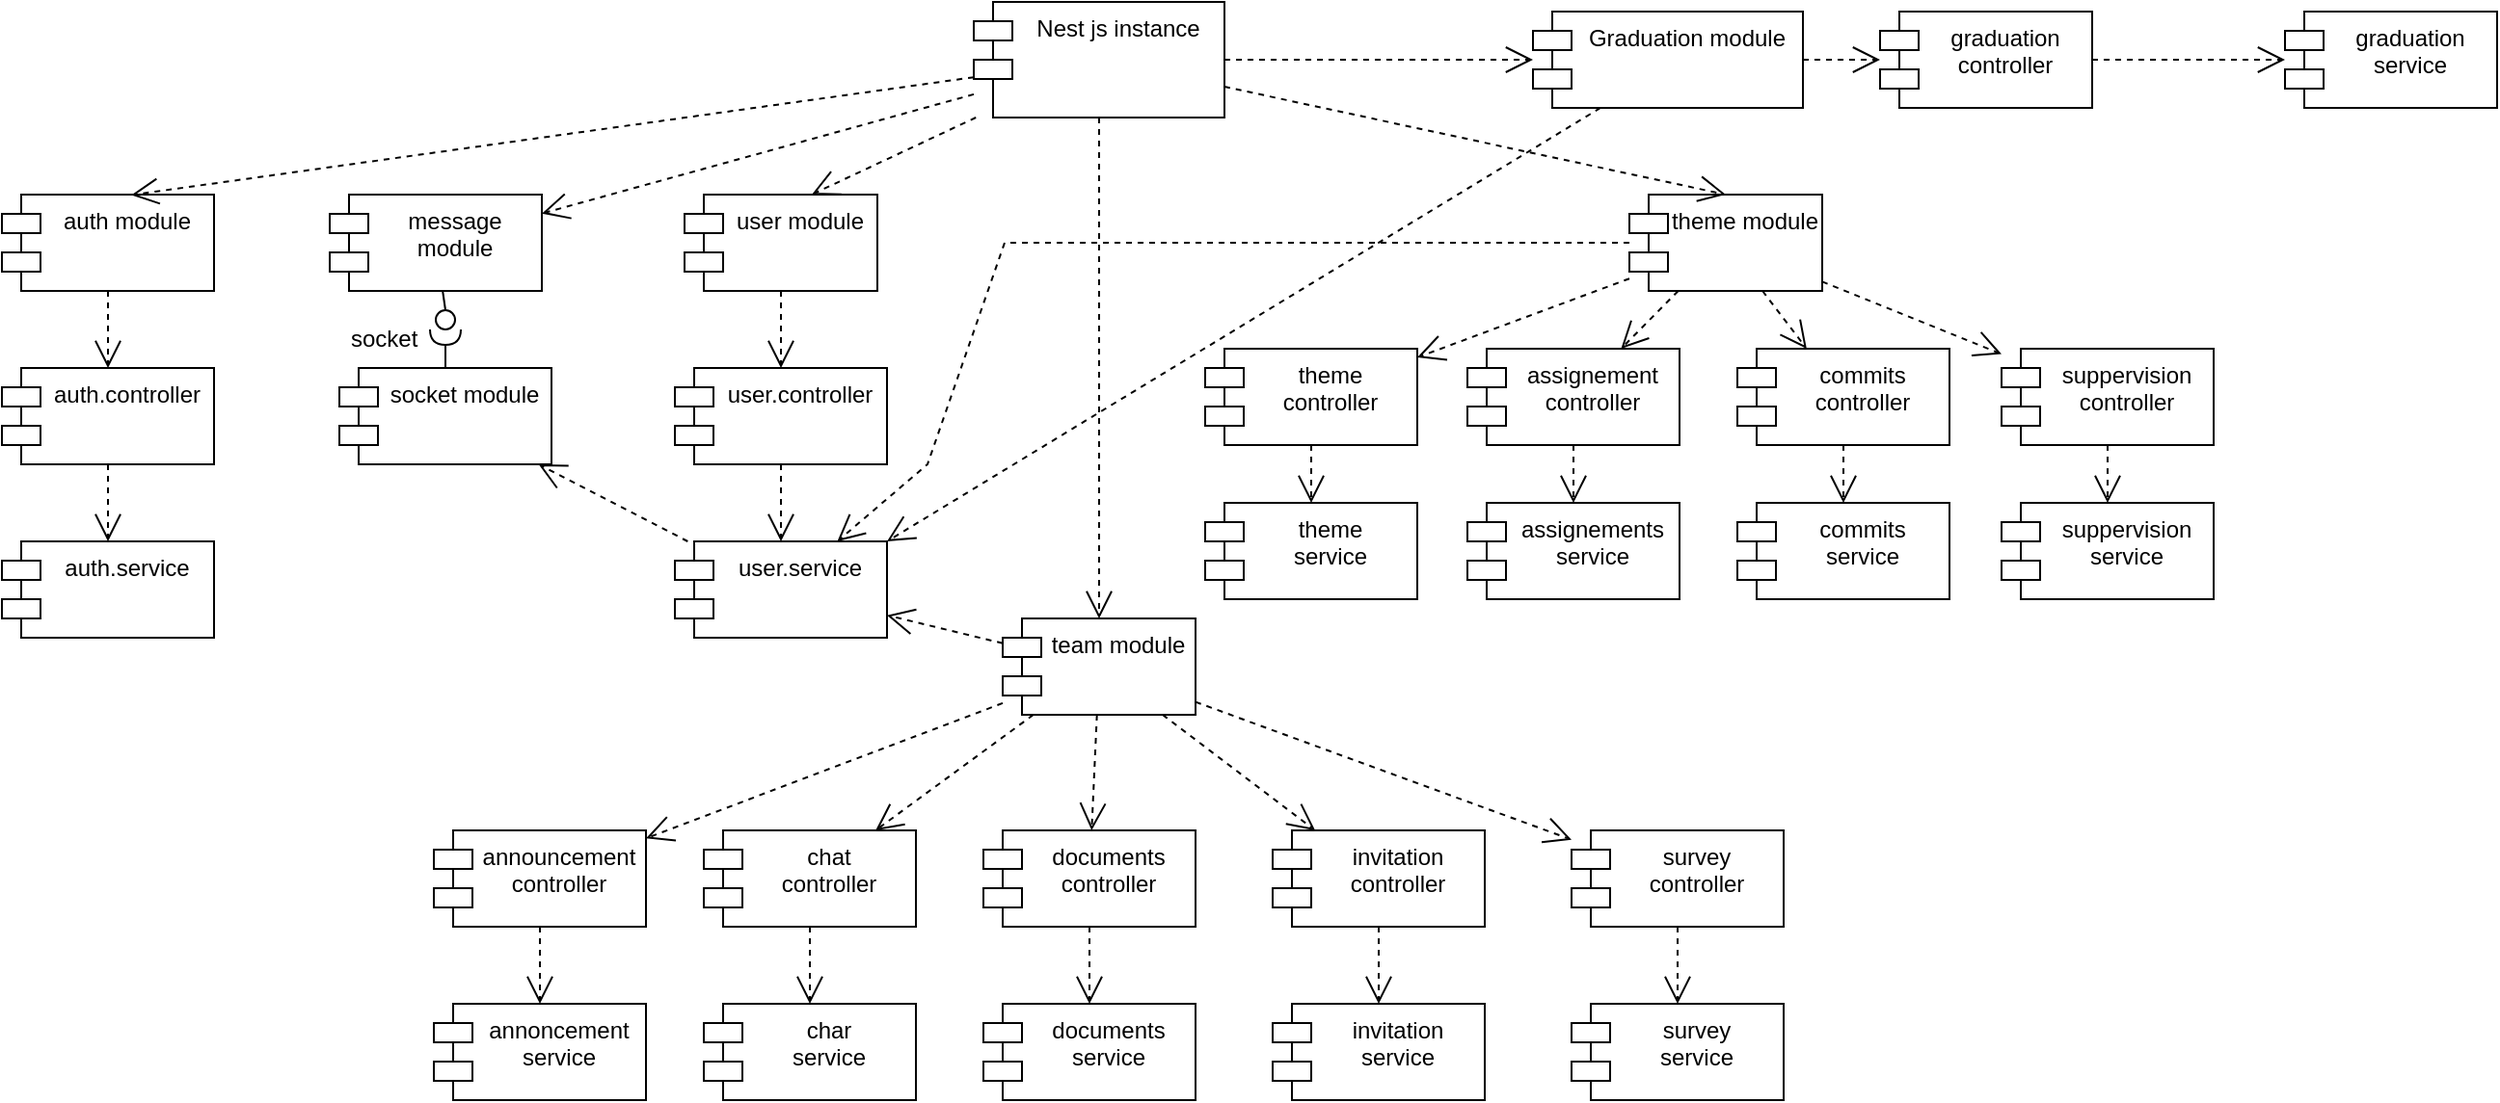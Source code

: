 <mxfile version="20.0.1" type="github">
  <diagram id="KCPJT09BC6WQCaVfzuAx" name="Page-1">
    <mxGraphModel dx="963" dy="575" grid="1" gridSize="10" guides="1" tooltips="1" connect="1" arrows="1" fold="1" page="1" pageScale="1" pageWidth="827" pageHeight="1169" math="0" shadow="0">
      <root>
        <mxCell id="0" />
        <mxCell id="1" parent="0" />
        <mxCell id="fu499ko-pC69XuI8R8Na-2" value="Nest js instance" style="shape=module;align=left;spacingLeft=20;align=center;verticalAlign=top;" vertex="1" parent="1">
          <mxGeometry x="724" y="20" width="130" height="60" as="geometry" />
        </mxCell>
        <mxCell id="fu499ko-pC69XuI8R8Na-3" value="user module" style="shape=module;align=left;spacingLeft=20;align=center;verticalAlign=top;" vertex="1" parent="1">
          <mxGeometry x="574" y="120" width="100" height="50" as="geometry" />
        </mxCell>
        <mxCell id="fu499ko-pC69XuI8R8Na-5" value="team module" style="shape=module;align=left;spacingLeft=20;align=center;verticalAlign=top;" vertex="1" parent="1">
          <mxGeometry x="739" y="340" width="100" height="50" as="geometry" />
        </mxCell>
        <mxCell id="fu499ko-pC69XuI8R8Na-6" value="theme module" style="shape=module;align=left;spacingLeft=20;align=center;verticalAlign=top;" vertex="1" parent="1">
          <mxGeometry x="1064" y="120" width="100" height="50" as="geometry" />
        </mxCell>
        <mxCell id="fu499ko-pC69XuI8R8Na-7" value="Graduation module" style="shape=module;align=left;spacingLeft=20;align=center;verticalAlign=top;" vertex="1" parent="1">
          <mxGeometry x="1014" y="25" width="140" height="50" as="geometry" />
        </mxCell>
        <mxCell id="fu499ko-pC69XuI8R8Na-8" value="auth module" style="shape=module;align=left;spacingLeft=20;align=center;verticalAlign=top;" vertex="1" parent="1">
          <mxGeometry x="220" y="120" width="110" height="50" as="geometry" />
        </mxCell>
        <mxCell id="fu499ko-pC69XuI8R8Na-11" value="" style="endArrow=open;endSize=12;dashed=1;html=1;rounded=0;entryX=0.5;entryY=0;entryDx=0;entryDy=0;" edge="1" parent="1" source="fu499ko-pC69XuI8R8Na-2" target="fu499ko-pC69XuI8R8Na-6">
          <mxGeometry x="-0.072" y="-60" width="160" relative="1" as="geometry">
            <mxPoint x="774" y="200" as="sourcePoint" />
            <mxPoint x="734" y="140" as="targetPoint" />
            <mxPoint as="offset" />
          </mxGeometry>
        </mxCell>
        <mxCell id="fu499ko-pC69XuI8R8Na-12" value="" style="endArrow=open;endSize=12;dashed=1;html=1;rounded=0;entryX=0.61;entryY=0.004;entryDx=0;entryDy=0;entryPerimeter=0;" edge="1" parent="1" source="fu499ko-pC69XuI8R8Na-2" target="fu499ko-pC69XuI8R8Na-8">
          <mxGeometry x="-0.072" y="-60" width="160" relative="1" as="geometry">
            <mxPoint x="694" y="80" as="sourcePoint" />
            <mxPoint x="854" y="140" as="targetPoint" />
            <mxPoint as="offset" />
          </mxGeometry>
        </mxCell>
        <mxCell id="fu499ko-pC69XuI8R8Na-13" value="" style="endArrow=open;endSize=12;dashed=1;html=1;rounded=0;entryX=0.66;entryY=-0.001;entryDx=0;entryDy=0;entryPerimeter=0;" edge="1" parent="1" source="fu499ko-pC69XuI8R8Na-2" target="fu499ko-pC69XuI8R8Na-3">
          <mxGeometry x="-0.072" y="-60" width="160" relative="1" as="geometry">
            <mxPoint x="809.714" y="90" as="sourcePoint" />
            <mxPoint x="824" y="130" as="targetPoint" />
            <mxPoint as="offset" />
          </mxGeometry>
        </mxCell>
        <mxCell id="fu499ko-pC69XuI8R8Na-14" value="" style="endArrow=open;endSize=12;dashed=1;html=1;rounded=0;" edge="1" parent="1" source="fu499ko-pC69XuI8R8Na-2" target="fu499ko-pC69XuI8R8Na-5">
          <mxGeometry x="-0.072" y="-60" width="160" relative="1" as="geometry">
            <mxPoint x="809.714" y="90" as="sourcePoint" />
            <mxPoint x="984" y="120" as="targetPoint" />
            <mxPoint as="offset" />
          </mxGeometry>
        </mxCell>
        <mxCell id="fu499ko-pC69XuI8R8Na-15" value="" style="endArrow=open;endSize=12;dashed=1;html=1;rounded=0;" edge="1" parent="1" source="fu499ko-pC69XuI8R8Na-2" target="fu499ko-pC69XuI8R8Na-7">
          <mxGeometry x="-0.072" y="-60" width="160" relative="1" as="geometry">
            <mxPoint x="861.143" y="90" as="sourcePoint" />
            <mxPoint x="944" y="130" as="targetPoint" />
            <mxPoint as="offset" />
          </mxGeometry>
        </mxCell>
        <mxCell id="fu499ko-pC69XuI8R8Na-26" value="auth.controller" style="shape=module;align=left;spacingLeft=20;align=center;verticalAlign=top;" vertex="1" parent="1">
          <mxGeometry x="220" y="210" width="110" height="50" as="geometry" />
        </mxCell>
        <mxCell id="fu499ko-pC69XuI8R8Na-27" value="auth.service" style="shape=module;align=left;spacingLeft=20;align=center;verticalAlign=top;" vertex="1" parent="1">
          <mxGeometry x="220" y="300" width="110" height="50" as="geometry" />
        </mxCell>
        <mxCell id="fu499ko-pC69XuI8R8Na-28" value="" style="endArrow=open;endSize=12;dashed=1;html=1;rounded=0;" edge="1" parent="1" source="fu499ko-pC69XuI8R8Na-26" target="fu499ko-pC69XuI8R8Na-27">
          <mxGeometry x="-0.072" y="-60" width="160" relative="1" as="geometry">
            <mxPoint x="602.9" y="430.0" as="sourcePoint" />
            <mxPoint x="390.0" y="483.78" as="targetPoint" />
            <mxPoint as="offset" />
          </mxGeometry>
        </mxCell>
        <mxCell id="fu499ko-pC69XuI8R8Na-30" value="" style="endArrow=open;endSize=12;dashed=1;html=1;rounded=0;" edge="1" parent="1" source="fu499ko-pC69XuI8R8Na-8" target="fu499ko-pC69XuI8R8Na-26">
          <mxGeometry x="-0.072" y="-60" width="160" relative="1" as="geometry">
            <mxPoint x="520" y="330.0" as="sourcePoint" />
            <mxPoint x="307.1" y="383.78" as="targetPoint" />
            <mxPoint as="offset" />
          </mxGeometry>
        </mxCell>
        <mxCell id="fu499ko-pC69XuI8R8Na-31" value="user.controller" style="shape=module;align=left;spacingLeft=20;align=center;verticalAlign=top;" vertex="1" parent="1">
          <mxGeometry x="569" y="210" width="110" height="50" as="geometry" />
        </mxCell>
        <mxCell id="fu499ko-pC69XuI8R8Na-32" value="user.service" style="shape=module;align=left;spacingLeft=20;align=center;verticalAlign=top;" vertex="1" parent="1">
          <mxGeometry x="569" y="300" width="110" height="50" as="geometry" />
        </mxCell>
        <mxCell id="fu499ko-pC69XuI8R8Na-33" value="" style="endArrow=open;endSize=12;dashed=1;html=1;rounded=0;" edge="1" parent="1" source="fu499ko-pC69XuI8R8Na-31" target="fu499ko-pC69XuI8R8Na-32">
          <mxGeometry x="-0.072" y="-60" width="160" relative="1" as="geometry">
            <mxPoint x="951.9" y="430.0" as="sourcePoint" />
            <mxPoint x="739.0" y="483.78" as="targetPoint" />
            <mxPoint as="offset" />
          </mxGeometry>
        </mxCell>
        <mxCell id="fu499ko-pC69XuI8R8Na-34" value="" style="endArrow=open;endSize=12;dashed=1;html=1;rounded=0;" edge="1" parent="1" target="fu499ko-pC69XuI8R8Na-31">
          <mxGeometry x="-0.072" y="-60" width="160" relative="1" as="geometry">
            <mxPoint x="624" y="170" as="sourcePoint" />
            <mxPoint x="656.1" y="383.78" as="targetPoint" />
            <mxPoint as="offset" />
          </mxGeometry>
        </mxCell>
        <mxCell id="fu499ko-pC69XuI8R8Na-38" value="announcement&#xa;controller" style="shape=module;align=left;spacingLeft=20;align=center;verticalAlign=top;" vertex="1" parent="1">
          <mxGeometry x="444" y="450" width="110" height="50" as="geometry" />
        </mxCell>
        <mxCell id="fu499ko-pC69XuI8R8Na-39" value="annoncement&#xa;service" style="shape=module;align=left;spacingLeft=20;align=center;verticalAlign=top;" vertex="1" parent="1">
          <mxGeometry x="444" y="540" width="110" height="50" as="geometry" />
        </mxCell>
        <mxCell id="fu499ko-pC69XuI8R8Na-40" value="" style="endArrow=open;endSize=12;dashed=1;html=1;rounded=0;" edge="1" parent="1" source="fu499ko-pC69XuI8R8Na-38" target="fu499ko-pC69XuI8R8Na-39">
          <mxGeometry x="-0.072" y="-60" width="160" relative="1" as="geometry">
            <mxPoint x="826.9" y="670.0" as="sourcePoint" />
            <mxPoint x="614.0" y="723.78" as="targetPoint" />
            <mxPoint as="offset" />
          </mxGeometry>
        </mxCell>
        <mxCell id="fu499ko-pC69XuI8R8Na-41" value="chat&#xa;controller" style="shape=module;align=left;spacingLeft=20;align=center;verticalAlign=top;" vertex="1" parent="1">
          <mxGeometry x="584" y="450" width="110" height="50" as="geometry" />
        </mxCell>
        <mxCell id="fu499ko-pC69XuI8R8Na-42" value="char &#xa;service" style="shape=module;align=left;spacingLeft=20;align=center;verticalAlign=top;" vertex="1" parent="1">
          <mxGeometry x="584" y="540" width="110" height="50" as="geometry" />
        </mxCell>
        <mxCell id="fu499ko-pC69XuI8R8Na-44" value="" style="endArrow=open;endSize=12;dashed=1;html=1;rounded=0;entryX=0.5;entryY=0;entryDx=0;entryDy=0;" edge="1" parent="1" source="fu499ko-pC69XuI8R8Na-41" target="fu499ko-pC69XuI8R8Na-42">
          <mxGeometry x="1" y="120" width="160" relative="1" as="geometry">
            <mxPoint x="534" y="520" as="sourcePoint" />
            <mxPoint x="694" y="520" as="targetPoint" />
            <mxPoint x="10" as="offset" />
          </mxGeometry>
        </mxCell>
        <mxCell id="fu499ko-pC69XuI8R8Na-45" value="documents&#xa;controller" style="shape=module;align=left;spacingLeft=20;align=center;verticalAlign=top;" vertex="1" parent="1">
          <mxGeometry x="729" y="450" width="110" height="50" as="geometry" />
        </mxCell>
        <mxCell id="fu499ko-pC69XuI8R8Na-46" value="documents&#xa;service" style="shape=module;align=left;spacingLeft=20;align=center;verticalAlign=top;" vertex="1" parent="1">
          <mxGeometry x="729" y="540" width="110" height="50" as="geometry" />
        </mxCell>
        <mxCell id="fu499ko-pC69XuI8R8Na-47" value="" style="endArrow=open;endSize=12;dashed=1;html=1;rounded=0;entryX=0.5;entryY=0;entryDx=0;entryDy=0;" edge="1" parent="1" source="fu499ko-pC69XuI8R8Na-45" target="fu499ko-pC69XuI8R8Na-46">
          <mxGeometry x="1" y="120" width="160" relative="1" as="geometry">
            <mxPoint x="679" y="520" as="sourcePoint" />
            <mxPoint x="839" y="520" as="targetPoint" />
            <mxPoint x="10" as="offset" />
          </mxGeometry>
        </mxCell>
        <mxCell id="fu499ko-pC69XuI8R8Na-48" value="invitation&#xa;controller" style="shape=module;align=left;spacingLeft=20;align=center;verticalAlign=top;" vertex="1" parent="1">
          <mxGeometry x="879" y="450" width="110" height="50" as="geometry" />
        </mxCell>
        <mxCell id="fu499ko-pC69XuI8R8Na-49" value="invitation&#xa;service" style="shape=module;align=left;spacingLeft=20;align=center;verticalAlign=top;" vertex="1" parent="1">
          <mxGeometry x="879" y="540" width="110" height="50" as="geometry" />
        </mxCell>
        <mxCell id="fu499ko-pC69XuI8R8Na-50" value="" style="endArrow=open;endSize=12;dashed=1;html=1;rounded=0;entryX=0.5;entryY=0;entryDx=0;entryDy=0;" edge="1" parent="1" source="fu499ko-pC69XuI8R8Na-48" target="fu499ko-pC69XuI8R8Na-49">
          <mxGeometry x="1" y="120" width="160" relative="1" as="geometry">
            <mxPoint x="829" y="520" as="sourcePoint" />
            <mxPoint x="989" y="520" as="targetPoint" />
            <mxPoint x="10" as="offset" />
          </mxGeometry>
        </mxCell>
        <mxCell id="fu499ko-pC69XuI8R8Na-51" value="survey&#xa;controller" style="shape=module;align=left;spacingLeft=20;align=center;verticalAlign=top;" vertex="1" parent="1">
          <mxGeometry x="1034" y="450" width="110" height="50" as="geometry" />
        </mxCell>
        <mxCell id="fu499ko-pC69XuI8R8Na-52" value="survey&#xa;service" style="shape=module;align=left;spacingLeft=20;align=center;verticalAlign=top;" vertex="1" parent="1">
          <mxGeometry x="1034" y="540" width="110" height="50" as="geometry" />
        </mxCell>
        <mxCell id="fu499ko-pC69XuI8R8Na-53" value="" style="endArrow=open;endSize=12;dashed=1;html=1;rounded=0;entryX=0.5;entryY=0;entryDx=0;entryDy=0;" edge="1" parent="1" source="fu499ko-pC69XuI8R8Na-51" target="fu499ko-pC69XuI8R8Na-52">
          <mxGeometry x="1" y="120" width="160" relative="1" as="geometry">
            <mxPoint x="984" y="520" as="sourcePoint" />
            <mxPoint x="1144" y="520" as="targetPoint" />
            <mxPoint x="10" as="offset" />
          </mxGeometry>
        </mxCell>
        <mxCell id="fu499ko-pC69XuI8R8Na-54" value="" style="endArrow=open;endSize=12;dashed=1;html=1;rounded=0;" edge="1" parent="1" source="fu499ko-pC69XuI8R8Na-5" target="fu499ko-pC69XuI8R8Na-38">
          <mxGeometry x="-0.072" y="-60" width="160" relative="1" as="geometry">
            <mxPoint x="738.997" y="390" as="sourcePoint" />
            <mxPoint x="653.9" y="429.95" as="targetPoint" />
            <mxPoint as="offset" />
          </mxGeometry>
        </mxCell>
        <mxCell id="fu499ko-pC69XuI8R8Na-55" value="" style="endArrow=open;endSize=12;dashed=1;html=1;rounded=0;" edge="1" parent="1" source="fu499ko-pC69XuI8R8Na-5" target="fu499ko-pC69XuI8R8Na-41">
          <mxGeometry x="-0.072" y="-60" width="160" relative="1" as="geometry">
            <mxPoint x="749" y="402.241" as="sourcePoint" />
            <mxPoint x="564" y="466.034" as="targetPoint" />
            <mxPoint as="offset" />
          </mxGeometry>
        </mxCell>
        <mxCell id="fu499ko-pC69XuI8R8Na-56" value="" style="endArrow=open;endSize=12;dashed=1;html=1;rounded=0;" edge="1" parent="1" source="fu499ko-pC69XuI8R8Na-5" target="fu499ko-pC69XuI8R8Na-45">
          <mxGeometry x="-0.072" y="-60" width="160" relative="1" as="geometry">
            <mxPoint x="814" y="420" as="sourcePoint" />
            <mxPoint x="739" y="470" as="targetPoint" />
            <mxPoint as="offset" />
          </mxGeometry>
        </mxCell>
        <mxCell id="fu499ko-pC69XuI8R8Na-57" value="" style="endArrow=open;endSize=12;dashed=1;html=1;rounded=0;" edge="1" parent="1" source="fu499ko-pC69XuI8R8Na-5" target="fu499ko-pC69XuI8R8Na-48">
          <mxGeometry x="-0.072" y="-60" width="160" relative="1" as="geometry">
            <mxPoint x="814" y="410" as="sourcePoint" />
            <mxPoint x="795.25" y="460" as="targetPoint" />
            <mxPoint as="offset" />
          </mxGeometry>
        </mxCell>
        <mxCell id="fu499ko-pC69XuI8R8Na-58" value="" style="endArrow=open;endSize=12;dashed=1;html=1;rounded=0;" edge="1" parent="1" source="fu499ko-pC69XuI8R8Na-5" target="fu499ko-pC69XuI8R8Na-51">
          <mxGeometry x="-0.072" y="-60" width="160" relative="1" as="geometry">
            <mxPoint x="835.25" y="410" as="sourcePoint" />
            <mxPoint x="907.75" y="460" as="targetPoint" />
            <mxPoint as="offset" />
          </mxGeometry>
        </mxCell>
        <mxCell id="fu499ko-pC69XuI8R8Na-59" value="theme&#xa;controller" style="shape=module;align=left;spacingLeft=20;align=center;verticalAlign=top;" vertex="1" parent="1">
          <mxGeometry x="844" y="200" width="110" height="50" as="geometry" />
        </mxCell>
        <mxCell id="fu499ko-pC69XuI8R8Na-60" value="theme&#xa;service" style="shape=module;align=left;spacingLeft=20;align=center;verticalAlign=top;" vertex="1" parent="1">
          <mxGeometry x="844" y="280" width="110" height="50" as="geometry" />
        </mxCell>
        <mxCell id="fu499ko-pC69XuI8R8Na-61" value="" style="endArrow=open;endSize=12;dashed=1;html=1;rounded=0;" edge="1" parent="1" source="fu499ko-pC69XuI8R8Na-59" target="fu499ko-pC69XuI8R8Na-60">
          <mxGeometry x="-0.072" y="-60" width="160" relative="1" as="geometry">
            <mxPoint x="1362.9" y="440.0" as="sourcePoint" />
            <mxPoint x="1150" y="493.78" as="targetPoint" />
            <mxPoint as="offset" />
          </mxGeometry>
        </mxCell>
        <mxCell id="fu499ko-pC69XuI8R8Na-62" value="assignement&#xa;controller" style="shape=module;align=left;spacingLeft=20;align=center;verticalAlign=top;" vertex="1" parent="1">
          <mxGeometry x="980" y="200" width="110" height="50" as="geometry" />
        </mxCell>
        <mxCell id="fu499ko-pC69XuI8R8Na-63" value="assignements&#xa;service" style="shape=module;align=left;spacingLeft=20;align=center;verticalAlign=top;" vertex="1" parent="1">
          <mxGeometry x="980" y="280" width="110" height="50" as="geometry" />
        </mxCell>
        <mxCell id="fu499ko-pC69XuI8R8Na-64" value="" style="endArrow=open;endSize=12;dashed=1;html=1;rounded=0;" edge="1" parent="1" source="fu499ko-pC69XuI8R8Na-62" target="fu499ko-pC69XuI8R8Na-63">
          <mxGeometry x="-0.072" y="-60" width="160" relative="1" as="geometry">
            <mxPoint x="1498.9" y="440.0" as="sourcePoint" />
            <mxPoint x="1286" y="493.78" as="targetPoint" />
            <mxPoint as="offset" />
          </mxGeometry>
        </mxCell>
        <mxCell id="fu499ko-pC69XuI8R8Na-65" value="commits&#xa;controller" style="shape=module;align=left;spacingLeft=20;align=center;verticalAlign=top;" vertex="1" parent="1">
          <mxGeometry x="1120" y="200" width="110" height="50" as="geometry" />
        </mxCell>
        <mxCell id="fu499ko-pC69XuI8R8Na-66" value="commits&#xa;service" style="shape=module;align=left;spacingLeft=20;align=center;verticalAlign=top;" vertex="1" parent="1">
          <mxGeometry x="1120" y="280" width="110" height="50" as="geometry" />
        </mxCell>
        <mxCell id="fu499ko-pC69XuI8R8Na-67" value="" style="endArrow=open;endSize=12;dashed=1;html=1;rounded=0;" edge="1" parent="1" source="fu499ko-pC69XuI8R8Na-65" target="fu499ko-pC69XuI8R8Na-66">
          <mxGeometry x="-0.072" y="-60" width="160" relative="1" as="geometry">
            <mxPoint x="1638.9" y="440.0" as="sourcePoint" />
            <mxPoint x="1426" y="493.78" as="targetPoint" />
            <mxPoint as="offset" />
          </mxGeometry>
        </mxCell>
        <mxCell id="fu499ko-pC69XuI8R8Na-68" value="suppervision&#xa;controller" style="shape=module;align=left;spacingLeft=20;align=center;verticalAlign=top;" vertex="1" parent="1">
          <mxGeometry x="1257" y="200" width="110" height="50" as="geometry" />
        </mxCell>
        <mxCell id="fu499ko-pC69XuI8R8Na-69" value="suppervision&#xa;service" style="shape=module;align=left;spacingLeft=20;align=center;verticalAlign=top;" vertex="1" parent="1">
          <mxGeometry x="1257" y="280" width="110" height="50" as="geometry" />
        </mxCell>
        <mxCell id="fu499ko-pC69XuI8R8Na-70" value="" style="endArrow=open;endSize=12;dashed=1;html=1;rounded=0;" edge="1" parent="1" source="fu499ko-pC69XuI8R8Na-68" target="fu499ko-pC69XuI8R8Na-69">
          <mxGeometry x="-0.072" y="-60" width="160" relative="1" as="geometry">
            <mxPoint x="1775.9" y="440.0" as="sourcePoint" />
            <mxPoint x="1563" y="493.78" as="targetPoint" />
            <mxPoint as="offset" />
          </mxGeometry>
        </mxCell>
        <mxCell id="fu499ko-pC69XuI8R8Na-71" value="" style="endArrow=open;endSize=12;dashed=1;html=1;rounded=0;" edge="1" parent="1" source="fu499ko-pC69XuI8R8Na-6" target="fu499ko-pC69XuI8R8Na-59">
          <mxGeometry x="-0.072" y="-60" width="160" relative="1" as="geometry">
            <mxPoint x="804" y="62.466" as="sourcePoint" />
            <mxPoint x="1104" y="120" as="targetPoint" />
            <mxPoint as="offset" />
          </mxGeometry>
        </mxCell>
        <mxCell id="fu499ko-pC69XuI8R8Na-72" value="" style="endArrow=open;endSize=12;dashed=1;html=1;rounded=0;" edge="1" parent="1" source="fu499ko-pC69XuI8R8Na-6" target="fu499ko-pC69XuI8R8Na-62">
          <mxGeometry x="-0.072" y="-60" width="160" relative="1" as="geometry">
            <mxPoint x="1074" y="165.93" as="sourcePoint" />
            <mxPoint x="964" y="211.977" as="targetPoint" />
            <mxPoint as="offset" />
          </mxGeometry>
        </mxCell>
        <mxCell id="fu499ko-pC69XuI8R8Na-73" value="" style="endArrow=open;endSize=12;dashed=1;html=1;rounded=0;" edge="1" parent="1" source="fu499ko-pC69XuI8R8Na-6" target="fu499ko-pC69XuI8R8Na-65">
          <mxGeometry x="-0.072" y="-60" width="160" relative="1" as="geometry">
            <mxPoint x="1102.056" y="170" as="sourcePoint" />
            <mxPoint x="1066.944" y="210" as="targetPoint" />
            <mxPoint as="offset" />
          </mxGeometry>
        </mxCell>
        <mxCell id="fu499ko-pC69XuI8R8Na-74" value="" style="endArrow=open;endSize=12;dashed=1;html=1;rounded=0;" edge="1" parent="1" source="fu499ko-pC69XuI8R8Na-6" target="fu499ko-pC69XuI8R8Na-68">
          <mxGeometry x="-0.072" y="-60" width="160" relative="1" as="geometry">
            <mxPoint x="1140.944" y="170" as="sourcePoint" />
            <mxPoint x="1168.056" y="210" as="targetPoint" />
            <mxPoint as="offset" />
          </mxGeometry>
        </mxCell>
        <mxCell id="fu499ko-pC69XuI8R8Na-75" value="graduation&#xa;controller" style="shape=module;align=left;spacingLeft=20;align=center;verticalAlign=top;" vertex="1" parent="1">
          <mxGeometry x="1194" y="25" width="110" height="50" as="geometry" />
        </mxCell>
        <mxCell id="fu499ko-pC69XuI8R8Na-76" value="graduation&#xa;service" style="shape=module;align=left;spacingLeft=20;align=center;verticalAlign=top;" vertex="1" parent="1">
          <mxGeometry x="1404" y="25" width="110" height="50" as="geometry" />
        </mxCell>
        <mxCell id="fu499ko-pC69XuI8R8Na-77" value="" style="endArrow=open;endSize=12;dashed=1;html=1;rounded=0;" edge="1" parent="1" source="fu499ko-pC69XuI8R8Na-75" target="fu499ko-pC69XuI8R8Na-76">
          <mxGeometry x="-0.072" y="-60" width="160" relative="1" as="geometry">
            <mxPoint x="2102.9" y="390.0" as="sourcePoint" />
            <mxPoint x="1890" y="443.78" as="targetPoint" />
            <mxPoint as="offset" />
          </mxGeometry>
        </mxCell>
        <mxCell id="fu499ko-pC69XuI8R8Na-78" value="" style="endArrow=open;endSize=12;dashed=1;html=1;rounded=0;" edge="1" parent="1" source="fu499ko-pC69XuI8R8Na-7" target="fu499ko-pC69XuI8R8Na-75">
          <mxGeometry x="-0.072" y="-60" width="160" relative="1" as="geometry">
            <mxPoint x="1114" y="60" as="sourcePoint" />
            <mxPoint x="1220" y="49.5" as="targetPoint" />
            <mxPoint as="offset" />
          </mxGeometry>
        </mxCell>
        <mxCell id="fu499ko-pC69XuI8R8Na-79" value="socket module" style="shape=module;align=left;spacingLeft=20;align=center;verticalAlign=top;" vertex="1" parent="1">
          <mxGeometry x="395" y="210" width="110" height="50" as="geometry" />
        </mxCell>
        <mxCell id="fu499ko-pC69XuI8R8Na-80" value="message&#xa;module" style="shape=module;align=left;spacingLeft=20;align=center;verticalAlign=top;" vertex="1" parent="1">
          <mxGeometry x="390" y="120" width="110" height="50" as="geometry" />
        </mxCell>
        <mxCell id="fu499ko-pC69XuI8R8Na-81" value="" style="endArrow=open;endSize=12;dashed=1;html=1;rounded=0;" edge="1" parent="1" source="fu499ko-pC69XuI8R8Na-2" target="fu499ko-pC69XuI8R8Na-80">
          <mxGeometry x="-0.072" y="-60" width="160" relative="1" as="geometry">
            <mxPoint x="734" y="75.317" as="sourcePoint" />
            <mxPoint x="501.1" y="130.2" as="targetPoint" />
            <mxPoint as="offset" />
          </mxGeometry>
        </mxCell>
        <mxCell id="fu499ko-pC69XuI8R8Na-83" value="" style="rounded=0;orthogonalLoop=1;jettySize=auto;html=1;endArrow=none;endFill=0;sketch=0;sourcePerimeterSpacing=0;targetPerimeterSpacing=0;" edge="1" parent="1" source="fu499ko-pC69XuI8R8Na-80">
          <mxGeometry relative="1" as="geometry">
            <mxPoint x="380" y="295" as="sourcePoint" />
            <mxPoint x="450" y="180" as="targetPoint" />
          </mxGeometry>
        </mxCell>
        <mxCell id="fu499ko-pC69XuI8R8Na-84" value="" style="rounded=0;orthogonalLoop=1;jettySize=auto;html=1;endArrow=halfCircle;endFill=0;endSize=6;strokeWidth=1;sketch=0;" edge="1" parent="1" source="fu499ko-pC69XuI8R8Na-79">
          <mxGeometry relative="1" as="geometry">
            <mxPoint x="420" y="295" as="sourcePoint" />
            <mxPoint x="450" y="190" as="targetPoint" />
          </mxGeometry>
        </mxCell>
        <mxCell id="fu499ko-pC69XuI8R8Na-85" value="" style="ellipse;whiteSpace=wrap;html=1;align=center;aspect=fixed;resizable=0;points=[];outlineConnect=0;sketch=0;" vertex="1" parent="1">
          <mxGeometry x="445" y="180" width="10" height="10" as="geometry" />
        </mxCell>
        <mxCell id="fu499ko-pC69XuI8R8Na-86" value="socket&amp;nbsp;" style="text;html=1;strokeColor=none;fillColor=none;align=center;verticalAlign=middle;whiteSpace=wrap;rounded=0;" vertex="1" parent="1">
          <mxGeometry x="390" y="180" width="60" height="30" as="geometry" />
        </mxCell>
        <mxCell id="fu499ko-pC69XuI8R8Na-88" value="" style="endArrow=open;endSize=12;dashed=1;html=1;rounded=0;" edge="1" parent="1" source="fu499ko-pC69XuI8R8Na-32" target="fu499ko-pC69XuI8R8Na-79">
          <mxGeometry x="-0.072" y="-60" width="160" relative="1" as="geometry">
            <mxPoint x="566.9" y="370.001" as="sourcePoint" />
            <mxPoint x="130.0" y="431.11" as="targetPoint" />
            <mxPoint as="offset" />
          </mxGeometry>
        </mxCell>
        <mxCell id="fu499ko-pC69XuI8R8Na-89" value="" style="endArrow=open;endSize=12;dashed=1;html=1;rounded=0;" edge="1" parent="1" source="fu499ko-pC69XuI8R8Na-5" target="fu499ko-pC69XuI8R8Na-32">
          <mxGeometry x="-0.072" y="-60" width="160" relative="1" as="geometry">
            <mxPoint x="801.337" y="310" as="sourcePoint" />
            <mxPoint x="724.003" y="270" as="targetPoint" />
            <mxPoint as="offset" />
          </mxGeometry>
        </mxCell>
        <mxCell id="fu499ko-pC69XuI8R8Na-91" value="" style="endArrow=open;endSize=12;dashed=1;html=1;rounded=0;entryX=1;entryY=0;entryDx=0;entryDy=0;exitX=0.25;exitY=1;exitDx=0;exitDy=0;" edge="1" parent="1" source="fu499ko-pC69XuI8R8Na-7" target="fu499ko-pC69XuI8R8Na-32">
          <mxGeometry x="-0.072" y="-60" width="160" relative="1" as="geometry">
            <mxPoint x="735.097" y="90" as="sourcePoint" />
            <mxPoint x="650" y="129.95" as="targetPoint" />
            <mxPoint as="offset" />
          </mxGeometry>
        </mxCell>
        <mxCell id="fu499ko-pC69XuI8R8Na-92" value="" style="endArrow=open;endSize=12;dashed=1;html=1;rounded=0;" edge="1" parent="1" source="fu499ko-pC69XuI8R8Na-6" target="fu499ko-pC69XuI8R8Na-32">
          <mxGeometry x="-0.072" y="-60" width="160" relative="1" as="geometry">
            <mxPoint x="1059" y="85" as="sourcePoint" />
            <mxPoint x="689" y="310" as="targetPoint" />
            <mxPoint as="offset" />
            <Array as="points">
              <mxPoint x="740" y="145" />
              <mxPoint x="700" y="260" />
            </Array>
          </mxGeometry>
        </mxCell>
      </root>
    </mxGraphModel>
  </diagram>
</mxfile>
